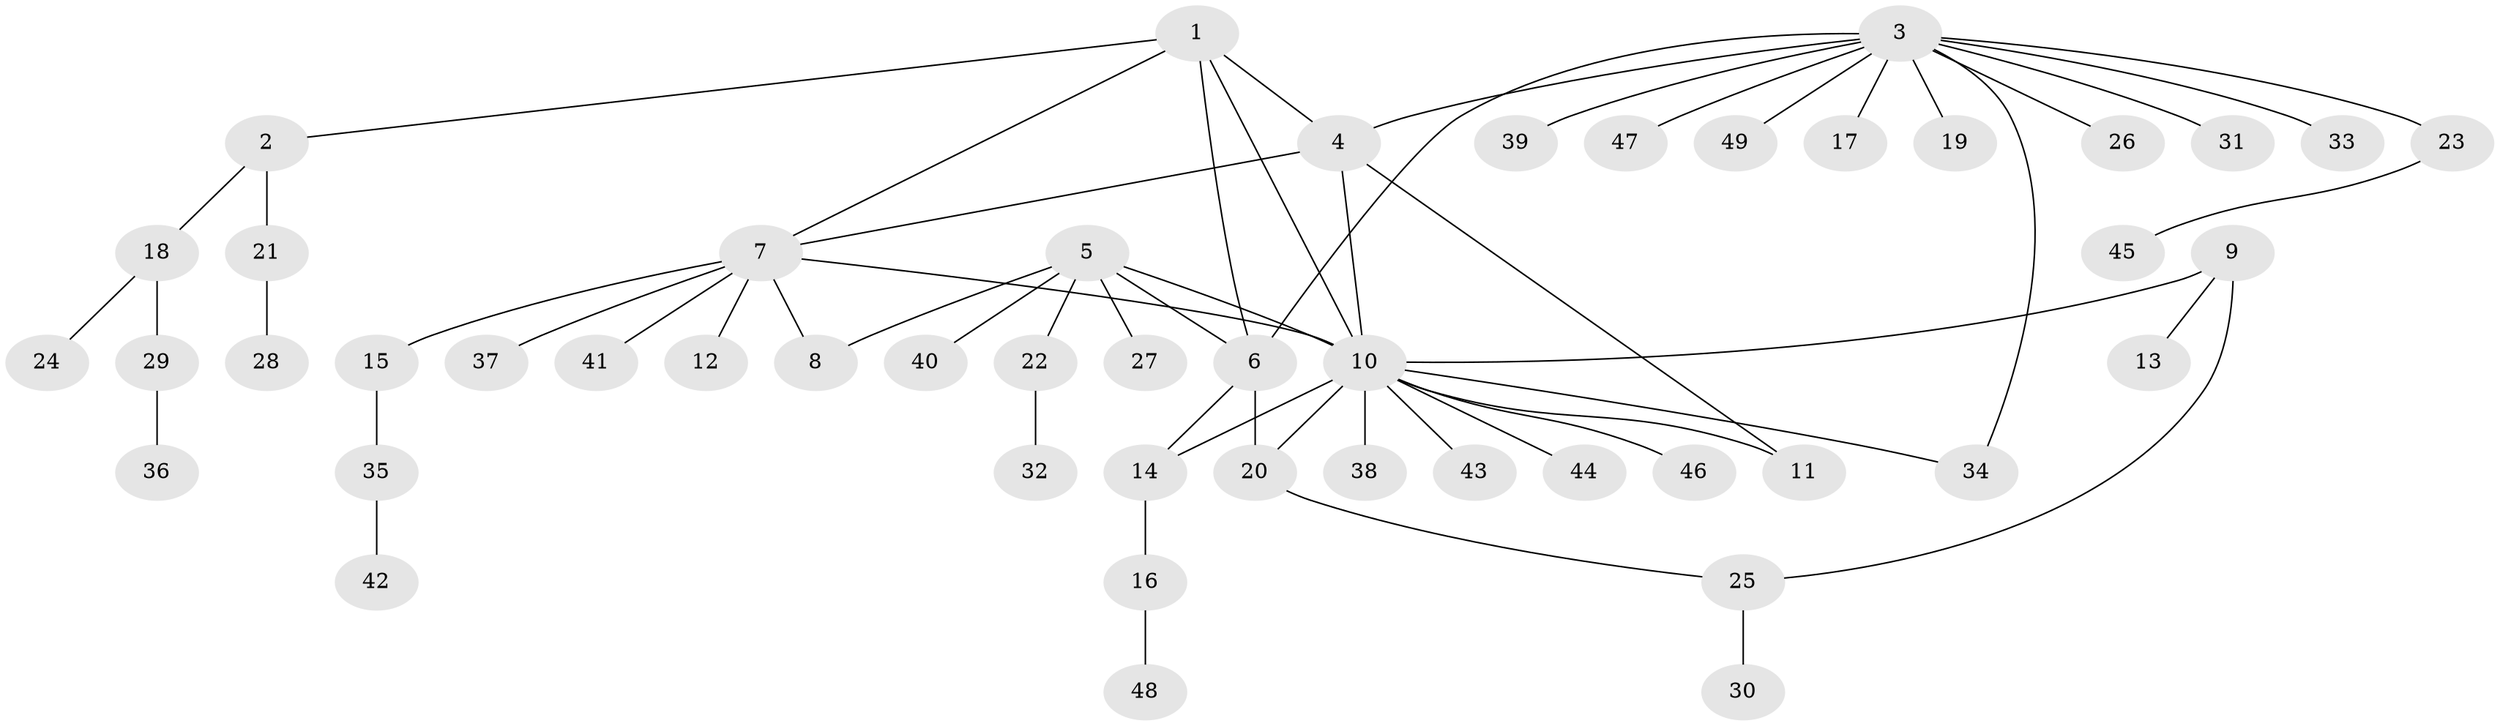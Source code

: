 // Generated by graph-tools (version 1.1) at 2025/26/03/09/25 03:26:36]
// undirected, 49 vertices, 59 edges
graph export_dot {
graph [start="1"]
  node [color=gray90,style=filled];
  1;
  2;
  3;
  4;
  5;
  6;
  7;
  8;
  9;
  10;
  11;
  12;
  13;
  14;
  15;
  16;
  17;
  18;
  19;
  20;
  21;
  22;
  23;
  24;
  25;
  26;
  27;
  28;
  29;
  30;
  31;
  32;
  33;
  34;
  35;
  36;
  37;
  38;
  39;
  40;
  41;
  42;
  43;
  44;
  45;
  46;
  47;
  48;
  49;
  1 -- 2;
  1 -- 4;
  1 -- 6;
  1 -- 7;
  1 -- 10;
  2 -- 18;
  2 -- 21;
  3 -- 4;
  3 -- 6;
  3 -- 17;
  3 -- 19;
  3 -- 23;
  3 -- 26;
  3 -- 31;
  3 -- 33;
  3 -- 34;
  3 -- 39;
  3 -- 47;
  3 -- 49;
  4 -- 7;
  4 -- 10;
  4 -- 11;
  5 -- 6;
  5 -- 8;
  5 -- 10;
  5 -- 22;
  5 -- 27;
  5 -- 40;
  6 -- 14;
  6 -- 20;
  7 -- 8;
  7 -- 10;
  7 -- 12;
  7 -- 15;
  7 -- 37;
  7 -- 41;
  9 -- 10;
  9 -- 13;
  9 -- 25;
  10 -- 11;
  10 -- 14;
  10 -- 20;
  10 -- 34;
  10 -- 38;
  10 -- 43;
  10 -- 44;
  10 -- 46;
  14 -- 16;
  15 -- 35;
  16 -- 48;
  18 -- 24;
  18 -- 29;
  20 -- 25;
  21 -- 28;
  22 -- 32;
  23 -- 45;
  25 -- 30;
  29 -- 36;
  35 -- 42;
}
